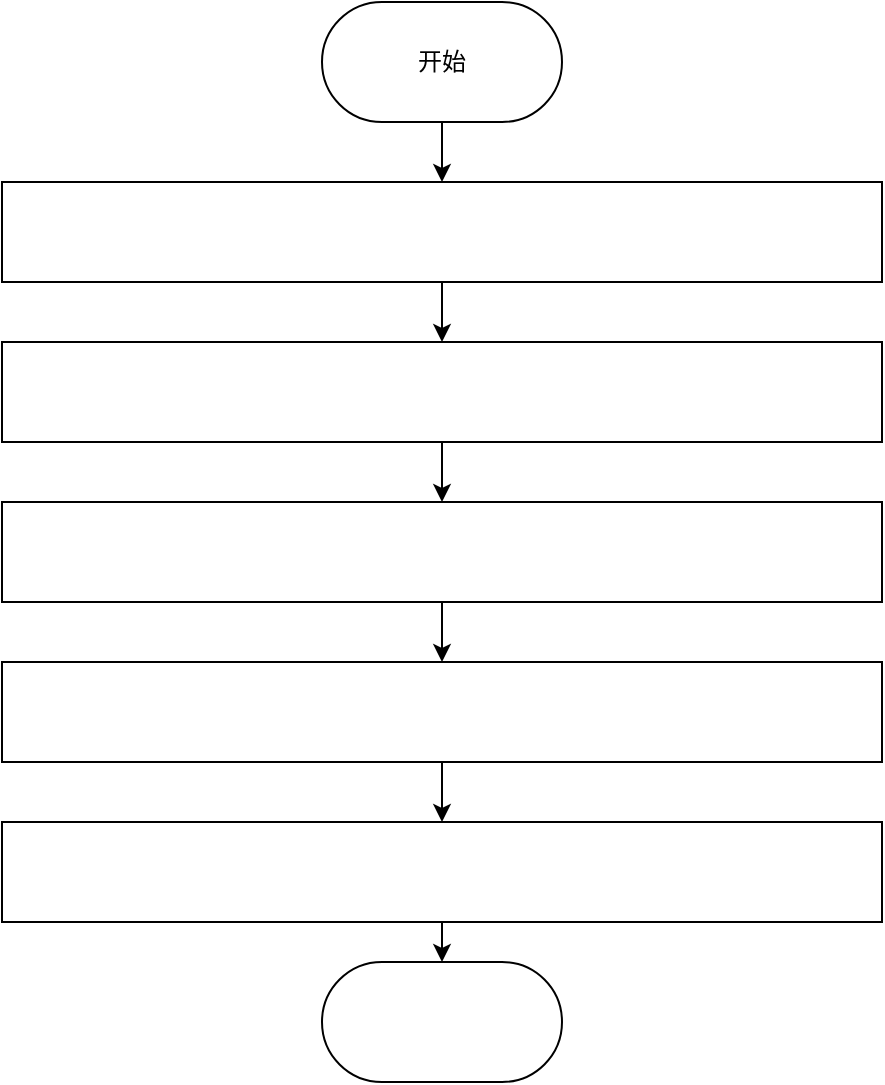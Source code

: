 <mxfile version="22.1.18" type="github">
  <diagram name="第 1 页" id="jOLeK5Tnrv1MTi5kzZtN">
    <mxGraphModel dx="587" dy="921" grid="1" gridSize="10" guides="1" tooltips="1" connect="1" arrows="1" fold="1" page="1" pageScale="1" pageWidth="827" pageHeight="1169" math="0" shadow="0">
      <root>
        <mxCell id="0" />
        <mxCell id="1" parent="0" />
        <mxCell id="ZxYj19B3jPYOa6TasSLj-7" style="edgeStyle=orthogonalEdgeStyle;rounded=0;orthogonalLoop=1;jettySize=auto;html=1;entryX=0.5;entryY=0;entryDx=0;entryDy=0;" edge="1" parent="1" source="ZxYj19B3jPYOa6TasSLj-1" target="ZxYj19B3jPYOa6TasSLj-2">
          <mxGeometry relative="1" as="geometry" />
        </mxCell>
        <mxCell id="ZxYj19B3jPYOa6TasSLj-1" value="开始" style="rounded=1;whiteSpace=wrap;html=1;arcSize=50;" vertex="1" parent="1">
          <mxGeometry x="190" y="60" width="120" height="60" as="geometry" />
        </mxCell>
        <mxCell id="ZxYj19B3jPYOa6TasSLj-8" style="edgeStyle=orthogonalEdgeStyle;rounded=0;orthogonalLoop=1;jettySize=auto;html=1;" edge="1" parent="1" source="ZxYj19B3jPYOa6TasSLj-2" target="ZxYj19B3jPYOa6TasSLj-3">
          <mxGeometry relative="1" as="geometry" />
        </mxCell>
        <mxCell id="ZxYj19B3jPYOa6TasSLj-2" value="" style="rounded=0;whiteSpace=wrap;html=1;" vertex="1" parent="1">
          <mxGeometry x="30" y="150" width="440" height="50" as="geometry" />
        </mxCell>
        <mxCell id="ZxYj19B3jPYOa6TasSLj-9" style="edgeStyle=orthogonalEdgeStyle;rounded=0;orthogonalLoop=1;jettySize=auto;html=1;" edge="1" parent="1" source="ZxYj19B3jPYOa6TasSLj-3" target="ZxYj19B3jPYOa6TasSLj-4">
          <mxGeometry relative="1" as="geometry" />
        </mxCell>
        <mxCell id="ZxYj19B3jPYOa6TasSLj-3" value="" style="rounded=0;whiteSpace=wrap;html=1;" vertex="1" parent="1">
          <mxGeometry x="30" y="230" width="440" height="50" as="geometry" />
        </mxCell>
        <mxCell id="ZxYj19B3jPYOa6TasSLj-10" style="edgeStyle=orthogonalEdgeStyle;rounded=0;orthogonalLoop=1;jettySize=auto;html=1;entryX=0.5;entryY=0;entryDx=0;entryDy=0;" edge="1" parent="1" source="ZxYj19B3jPYOa6TasSLj-4" target="ZxYj19B3jPYOa6TasSLj-5">
          <mxGeometry relative="1" as="geometry" />
        </mxCell>
        <mxCell id="ZxYj19B3jPYOa6TasSLj-4" value="" style="rounded=0;whiteSpace=wrap;html=1;" vertex="1" parent="1">
          <mxGeometry x="30" y="310" width="440" height="50" as="geometry" />
        </mxCell>
        <mxCell id="ZxYj19B3jPYOa6TasSLj-11" style="edgeStyle=orthogonalEdgeStyle;rounded=0;orthogonalLoop=1;jettySize=auto;html=1;" edge="1" parent="1" source="ZxYj19B3jPYOa6TasSLj-5" target="ZxYj19B3jPYOa6TasSLj-6">
          <mxGeometry relative="1" as="geometry" />
        </mxCell>
        <mxCell id="ZxYj19B3jPYOa6TasSLj-5" value="" style="rounded=0;whiteSpace=wrap;html=1;" vertex="1" parent="1">
          <mxGeometry x="30" y="390" width="440" height="50" as="geometry" />
        </mxCell>
        <mxCell id="ZxYj19B3jPYOa6TasSLj-13" style="edgeStyle=orthogonalEdgeStyle;rounded=0;orthogonalLoop=1;jettySize=auto;html=1;exitX=0.5;exitY=1;exitDx=0;exitDy=0;entryX=0.5;entryY=0;entryDx=0;entryDy=0;" edge="1" parent="1" source="ZxYj19B3jPYOa6TasSLj-6" target="ZxYj19B3jPYOa6TasSLj-12">
          <mxGeometry relative="1" as="geometry" />
        </mxCell>
        <mxCell id="ZxYj19B3jPYOa6TasSLj-6" value="" style="rounded=0;whiteSpace=wrap;html=1;" vertex="1" parent="1">
          <mxGeometry x="30" y="470" width="440" height="50" as="geometry" />
        </mxCell>
        <mxCell id="ZxYj19B3jPYOa6TasSLj-12" value="" style="rounded=1;whiteSpace=wrap;html=1;arcSize=50;" vertex="1" parent="1">
          <mxGeometry x="190" y="540" width="120" height="60" as="geometry" />
        </mxCell>
      </root>
    </mxGraphModel>
  </diagram>
</mxfile>

